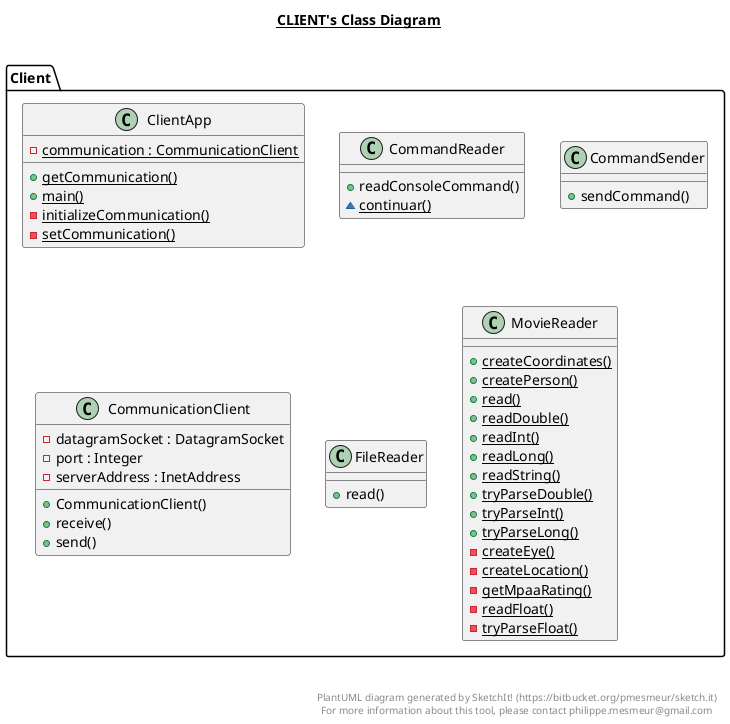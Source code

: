 @startuml

title __CLIENT's Class Diagram__\n

  namespace Client {
    class Client.ClientApp {
        {static} - communication : CommunicationClient
        {static} + getCommunication()
        {static} + main()
        {static} - initializeCommunication()
        {static} - setCommunication()
    }
  }
  

  namespace Client {
    class Client.CommandReader {
        + readConsoleCommand()
        {static} ~ continuar()
    }
  }
  

  namespace Client {
    class Client.CommandSender {
        + sendCommand()
    }
  }
  

  namespace Client {
    class Client.CommunicationClient {
        - datagramSocket : DatagramSocket
        - port : Integer
        - serverAddress : InetAddress
        + CommunicationClient()
        + receive()
        + send()
    }
  }
  

  namespace Client {
    class Client.FileReader {
        + read()
    }
  }
  

  namespace Client {
    class Client.MovieReader {
        {static} + createCoordinates()
        {static} + createPerson()
        {static} + read()
        {static} + readDouble()
        {static} + readInt()
        {static} + readLong()
        {static} + readString()
        {static} + tryParseDouble()
        {static} + tryParseInt()
        {static} + tryParseLong()
        {static} - createEye()
        {static} - createLocation()
        {static} - getMpaaRating()
        {static} - readFloat()
        {static} - tryParseFloat()
    }
  }
  



right footer


PlantUML diagram generated by SketchIt! (https://bitbucket.org/pmesmeur/sketch.it)
For more information about this tool, please contact philippe.mesmeur@gmail.com
endfooter

@enduml
